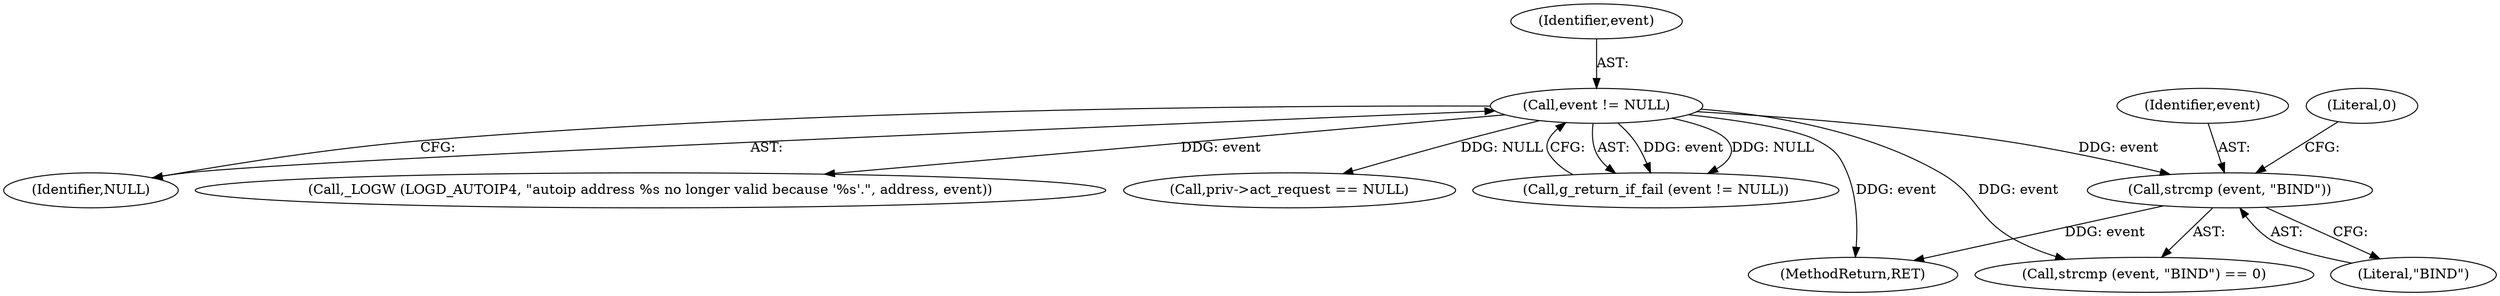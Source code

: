 digraph "0_NetworkManager_d5fc88e573fa58b93034b04d35a2454f5d28cad9@API" {
"1004090" [label="(Call,strcmp (event, \"BIND\"))"];
"1004058" [label="(Call,event != NULL)"];
"1004089" [label="(Call,strcmp (event, \"BIND\") == 0)"];
"1004057" [label="(Call,g_return_if_fail (event != NULL))"];
"1004060" [label="(Identifier,NULL)"];
"1004092" [label="(Literal,\"BIND\")"];
"1004093" [label="(Literal,0)"];
"1007368" [label="(MethodReturn,RET)"];
"1004058" [label="(Call,event != NULL)"];
"1004091" [label="(Identifier,event)"];
"1004191" [label="(Call,_LOGW (LOGD_AUTOIP4, \"autoip address %s no longer valid because '%s'.\", address, event))"];
"1004090" [label="(Call,strcmp (event, \"BIND\"))"];
"1004059" [label="(Identifier,event)"];
"1004062" [label="(Call,priv->act_request == NULL)"];
"1004090" -> "1004089"  [label="AST: "];
"1004090" -> "1004092"  [label="CFG: "];
"1004091" -> "1004090"  [label="AST: "];
"1004092" -> "1004090"  [label="AST: "];
"1004093" -> "1004090"  [label="CFG: "];
"1004090" -> "1007368"  [label="DDG: event"];
"1004058" -> "1004090"  [label="DDG: event"];
"1004058" -> "1004057"  [label="AST: "];
"1004058" -> "1004060"  [label="CFG: "];
"1004059" -> "1004058"  [label="AST: "];
"1004060" -> "1004058"  [label="AST: "];
"1004057" -> "1004058"  [label="CFG: "];
"1004058" -> "1007368"  [label="DDG: event"];
"1004058" -> "1004057"  [label="DDG: event"];
"1004058" -> "1004057"  [label="DDG: NULL"];
"1004058" -> "1004062"  [label="DDG: NULL"];
"1004058" -> "1004089"  [label="DDG: event"];
"1004058" -> "1004191"  [label="DDG: event"];
}
